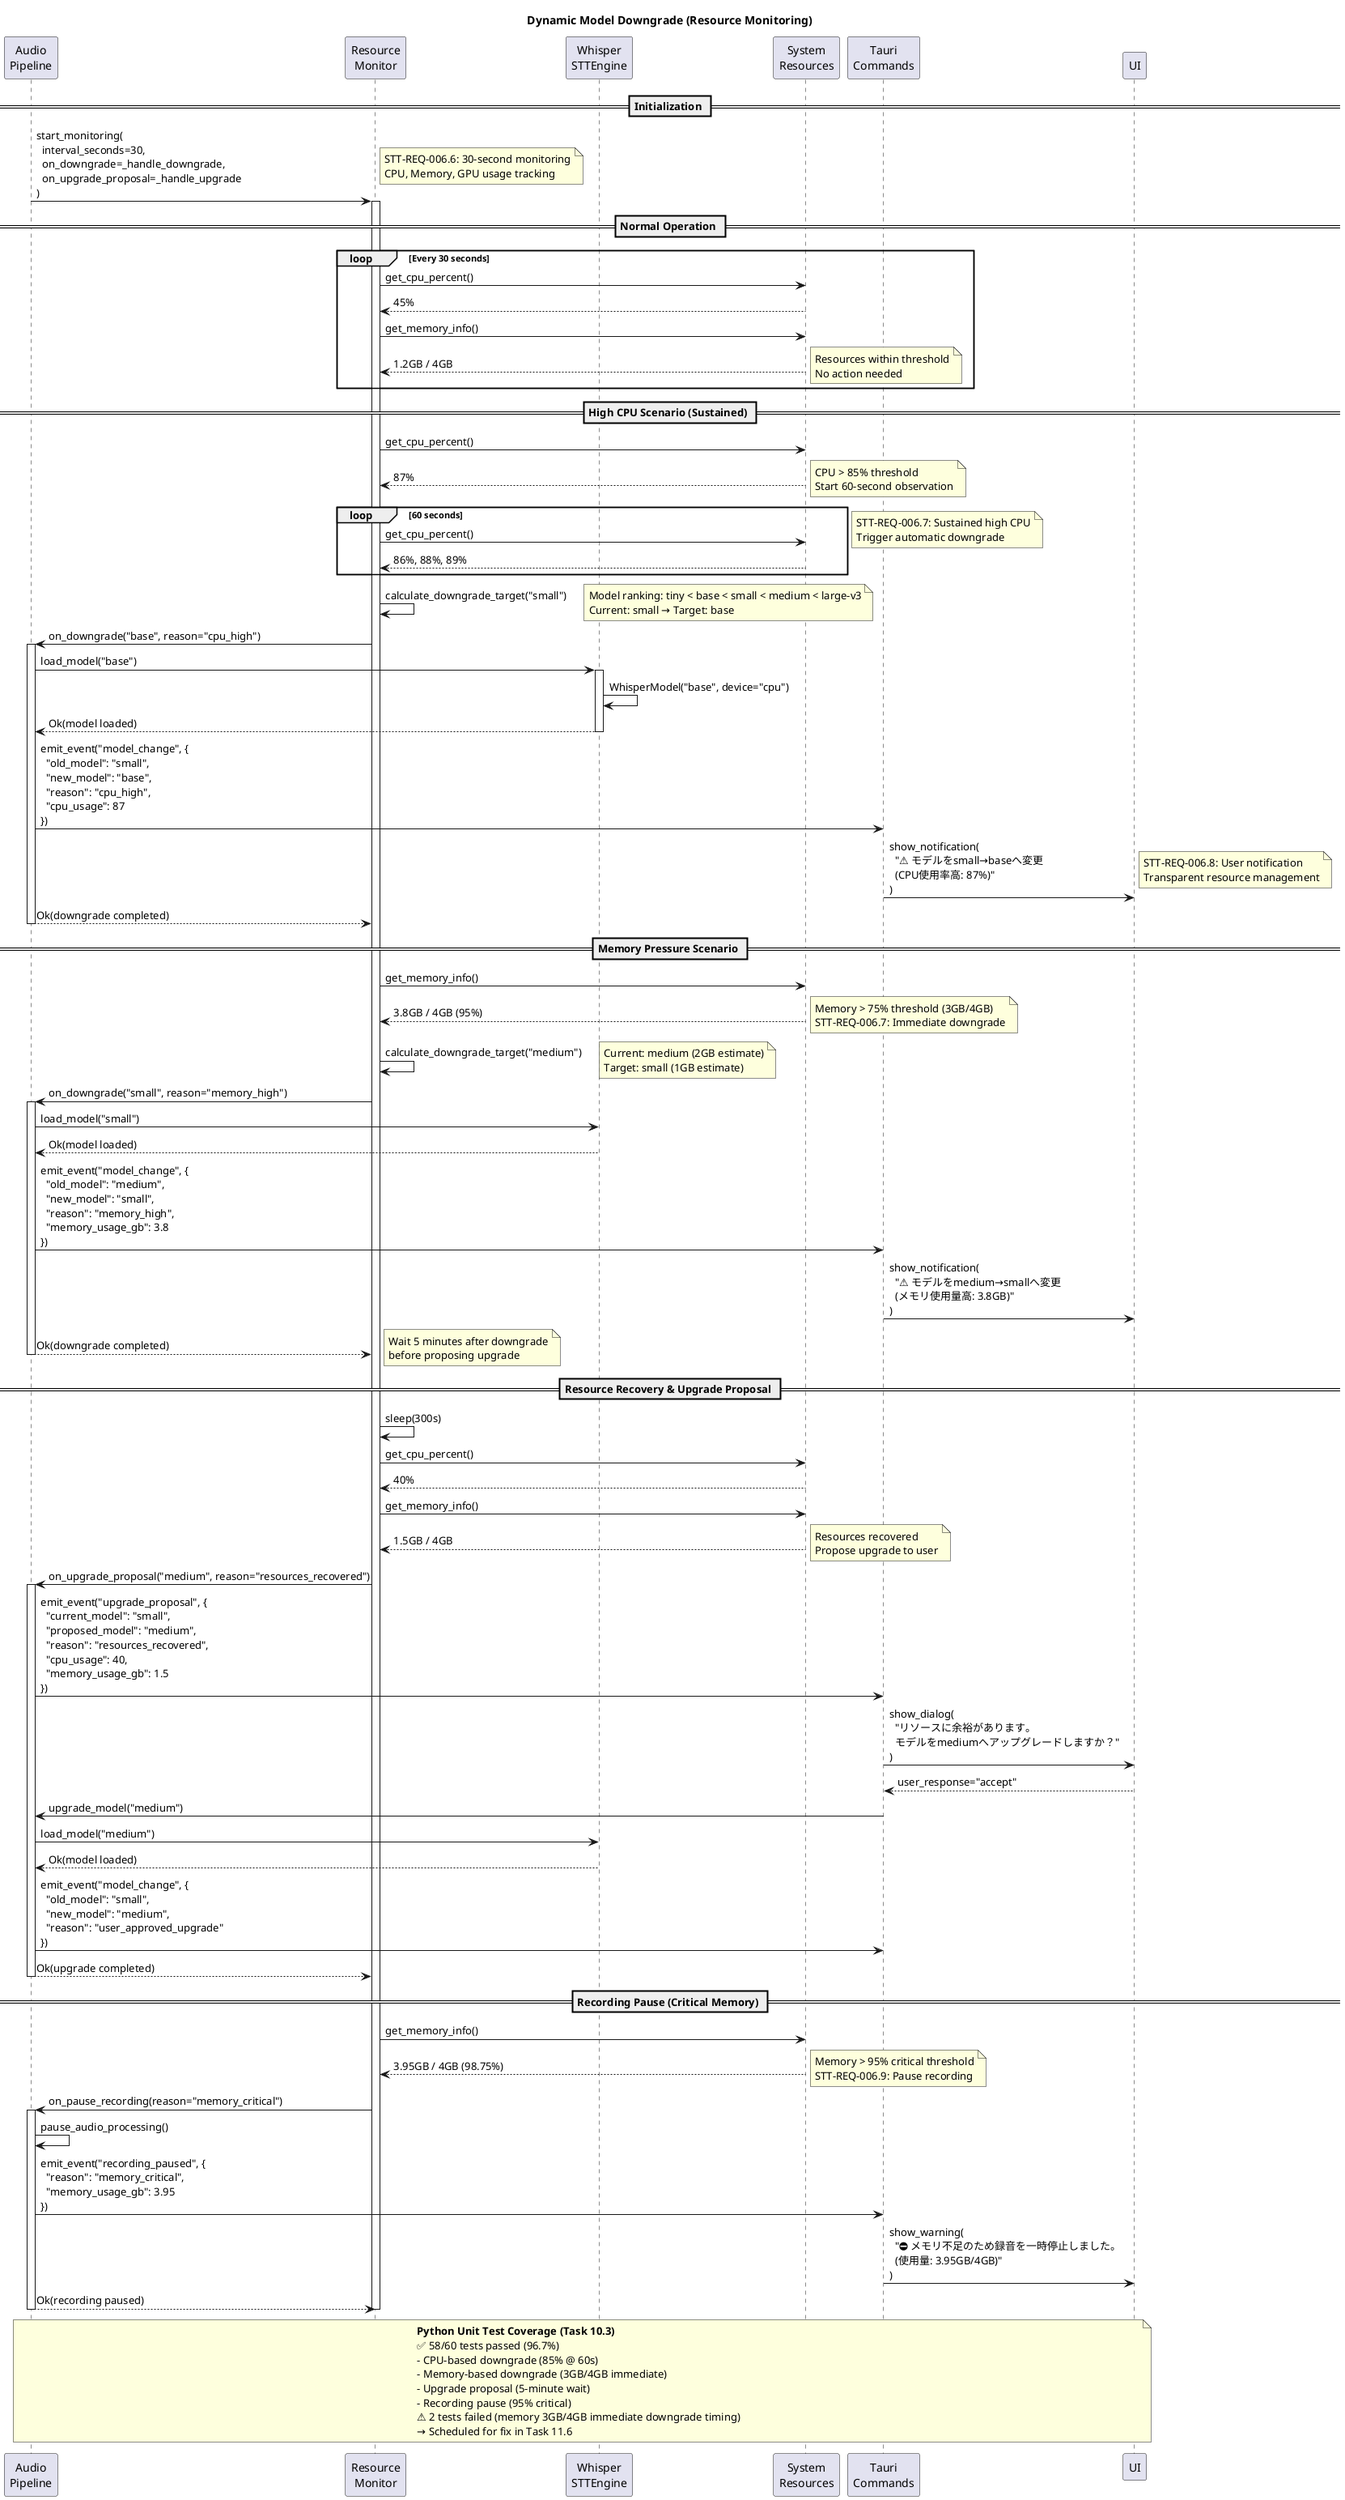 @startuml SEQ-003_Dynamic-Model-Downgrade
title Dynamic Model Downgrade (Resource Monitoring)
' Related: STT-REQ-006.6, STT-REQ-006.7, STT-REQ-006.8, STT-REQ-006.9
' Task 10.3 (Python unit tests: 58/60 passed = 96.7%)

participant "Audio\nPipeline" as Pipeline
participant "Resource\nMonitor" as Monitor
participant "Whisper\nSTTEngine" as Whisper
participant "System\nResources" as System
participant "Tauri\nCommands" as Commands
participant "UI" as UI

== Initialization ==
Pipeline -> Monitor : start_monitoring(\n  interval_seconds=30,\n  on_downgrade=_handle_downgrade,\n  on_upgrade_proposal=_handle_upgrade\n)
activate Monitor

note right
  STT-REQ-006.6: 30-second monitoring
  CPU, Memory, GPU usage tracking
end note

== Normal Operation ==
loop Every 30 seconds
    Monitor -> System : get_cpu_percent()
    System --> Monitor : 45%
    Monitor -> System : get_memory_info()
    System --> Monitor : 1.2GB / 4GB

    note right
      Resources within threshold
      No action needed
    end note
end

== High CPU Scenario (Sustained) ==
Monitor -> System : get_cpu_percent()
System --> Monitor : 87%
note right
  CPU > 85% threshold
  Start 60-second observation
end note

loop 60 seconds
    Monitor -> System : get_cpu_percent()
    System --> Monitor : 86%, 88%, 89%
end

note right
  STT-REQ-006.7: Sustained high CPU
  Trigger automatic downgrade
end note

Monitor -> Monitor : calculate_downgrade_target("small")
note right
  Model ranking: tiny < base < small < medium < large-v3
  Current: small → Target: base
end note

Monitor -> Pipeline : on_downgrade("base", reason="cpu_high")
activate Pipeline

Pipeline -> Whisper : load_model("base")
activate Whisper
Whisper -> Whisper : WhisperModel("base", device="cpu")
Whisper --> Pipeline : Ok(model loaded)
deactivate Whisper

Pipeline -> Commands : emit_event("model_change", {\n  "old_model": "small",\n  "new_model": "base",\n  "reason": "cpu_high",\n  "cpu_usage": 87\n})
Commands -> UI : show_notification(\n  "⚠️ モデルをsmall→baseへ変更\n  (CPU使用率高: 87%)"\n)
note right
  STT-REQ-006.8: User notification
  Transparent resource management
end note

Pipeline --> Monitor : Ok(downgrade completed)
deactivate Pipeline

== Memory Pressure Scenario ==
Monitor -> System : get_memory_info()
System --> Monitor : 3.8GB / 4GB (95%)
note right
  Memory > 75% threshold (3GB/4GB)
  STT-REQ-006.7: Immediate downgrade
end note

Monitor -> Monitor : calculate_downgrade_target("medium")
note right
  Current: medium (2GB estimate)
  Target: small (1GB estimate)
end note

Monitor -> Pipeline : on_downgrade("small", reason="memory_high")
activate Pipeline

Pipeline -> Whisper : load_model("small")
Whisper --> Pipeline : Ok(model loaded)

Pipeline -> Commands : emit_event("model_change", {\n  "old_model": "medium",\n  "new_model": "small",\n  "reason": "memory_high",\n  "memory_usage_gb": 3.8\n})
Commands -> UI : show_notification(\n  "⚠️ モデルをmedium→smallへ変更\n  (メモリ使用量高: 3.8GB)"\n)

Pipeline --> Monitor : Ok(downgrade completed)
deactivate Pipeline

== Resource Recovery & Upgrade Proposal ==
note right
  Wait 5 minutes after downgrade
  before proposing upgrade
end note

Monitor -> Monitor : sleep(300s)

Monitor -> System : get_cpu_percent()
System --> Monitor : 40%
Monitor -> System : get_memory_info()
System --> Monitor : 1.5GB / 4GB

note right
  Resources recovered
  Propose upgrade to user
end note

Monitor -> Pipeline : on_upgrade_proposal("medium", reason="resources_recovered")
activate Pipeline

Pipeline -> Commands : emit_event("upgrade_proposal", {\n  "current_model": "small",\n  "proposed_model": "medium",\n  "reason": "resources_recovered",\n  "cpu_usage": 40,\n  "memory_usage_gb": 1.5\n})
Commands -> UI : show_dialog(\n  "リソースに余裕があります。\n  モデルをmediumへアップグレードしますか？"\n)

UI --> Commands : user_response="accept"
Commands -> Pipeline : upgrade_model("medium")

Pipeline -> Whisper : load_model("medium")
Whisper --> Pipeline : Ok(model loaded)

Pipeline -> Commands : emit_event("model_change", {\n  "old_model": "small",\n  "new_model": "medium",\n  "reason": "user_approved_upgrade"\n})

Pipeline --> Monitor : Ok(upgrade completed)
deactivate Pipeline

== Recording Pause (Critical Memory) ==
Monitor -> System : get_memory_info()
System --> Monitor : 3.95GB / 4GB (98.75%)
note right
  Memory > 95% critical threshold
  STT-REQ-006.9: Pause recording
end note

Monitor -> Pipeline : on_pause_recording(reason="memory_critical")
activate Pipeline

Pipeline -> Pipeline : pause_audio_processing()
Pipeline -> Commands : emit_event("recording_paused", {\n  "reason": "memory_critical",\n  "memory_usage_gb": 3.95\n})
Commands -> UI : show_warning(\n  "⛔ メモリ不足のため録音を一時停止しました。\n  (使用量: 3.95GB/4GB)"\n)

Pipeline --> Monitor : Ok(recording paused)
deactivate Pipeline

deactivate Monitor

note over Pipeline, UI
  **Python Unit Test Coverage (Task 10.3)**
  ✅ 58/60 tests passed (96.7%)
  - CPU-based downgrade (85% @ 60s)
  - Memory-based downgrade (3GB/4GB immediate)
  - Upgrade proposal (5-minute wait)
  - Recording pause (95% critical)
  ⚠️ 2 tests failed (memory 3GB/4GB immediate downgrade timing)
  → Scheduled for fix in Task 11.6
end note

@enduml

